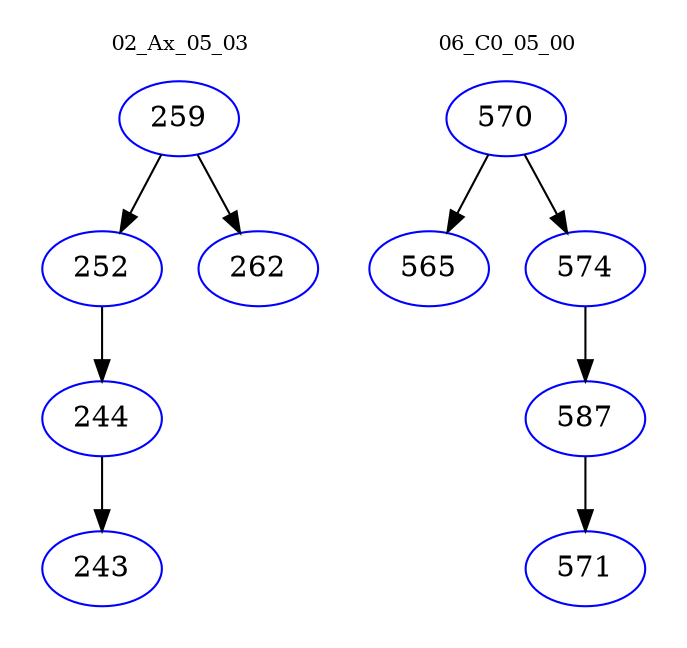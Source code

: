 digraph{
subgraph cluster_0 {
color = white
label = "02_Ax_05_03";
fontsize=10;
T0_259 [label="259", color="blue"]
T0_259 -> T0_252 [color="black"]
T0_252 [label="252", color="blue"]
T0_252 -> T0_244 [color="black"]
T0_244 [label="244", color="blue"]
T0_244 -> T0_243 [color="black"]
T0_243 [label="243", color="blue"]
T0_259 -> T0_262 [color="black"]
T0_262 [label="262", color="blue"]
}
subgraph cluster_1 {
color = white
label = "06_C0_05_00";
fontsize=10;
T1_570 [label="570", color="blue"]
T1_570 -> T1_565 [color="black"]
T1_565 [label="565", color="blue"]
T1_570 -> T1_574 [color="black"]
T1_574 [label="574", color="blue"]
T1_574 -> T1_587 [color="black"]
T1_587 [label="587", color="blue"]
T1_587 -> T1_571 [color="black"]
T1_571 [label="571", color="blue"]
}
}
